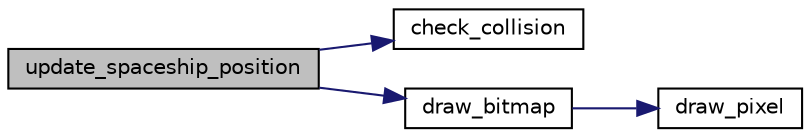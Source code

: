 digraph "update_spaceship_position"
{
 // LATEX_PDF_SIZE
  edge [fontname="Helvetica",fontsize="10",labelfontname="Helvetica",labelfontsize="10"];
  node [fontname="Helvetica",fontsize="10",shape=record];
  rankdir="LR";
  Node1 [label="update_spaceship_position",height=0.2,width=0.4,color="black", fillcolor="grey75", style="filled", fontcolor="black",tooltip="Periodically updates the spaceship according to the keyboard input, draws it and checks for collision..."];
  Node1 -> Node2 [color="midnightblue",fontsize="10",style="solid",fontname="Helvetica"];
  Node2 [label="check_collision",height=0.2,width=0.4,color="black", fillcolor="white", style="filled",URL="$asteroid_8c.html#a8597ef1b20830645480c6a1a4a3e7dbe",tooltip="Checks if the asteroid collides with the spaceship."];
  Node1 -> Node3 [color="midnightblue",fontsize="10",style="solid",fontname="Helvetica"];
  Node3 [label="draw_bitmap",height=0.2,width=0.4,color="black", fillcolor="white", style="filled",URL="$video_8c.html#a3597226a5796abf71ed931b4bf88bcc9",tooltip="Draws a sprite in the specified coordinates."];
  Node3 -> Node4 [color="midnightblue",fontsize="10",style="solid",fontname="Helvetica"];
  Node4 [label="draw_pixel",height=0.2,width=0.4,color="black", fillcolor="white", style="filled",URL="$video_8c.html#aa75d96618132cccec2c977ae043d31fe",tooltip="Draws a pixel in the specified coordinates with the specified color."];
}
